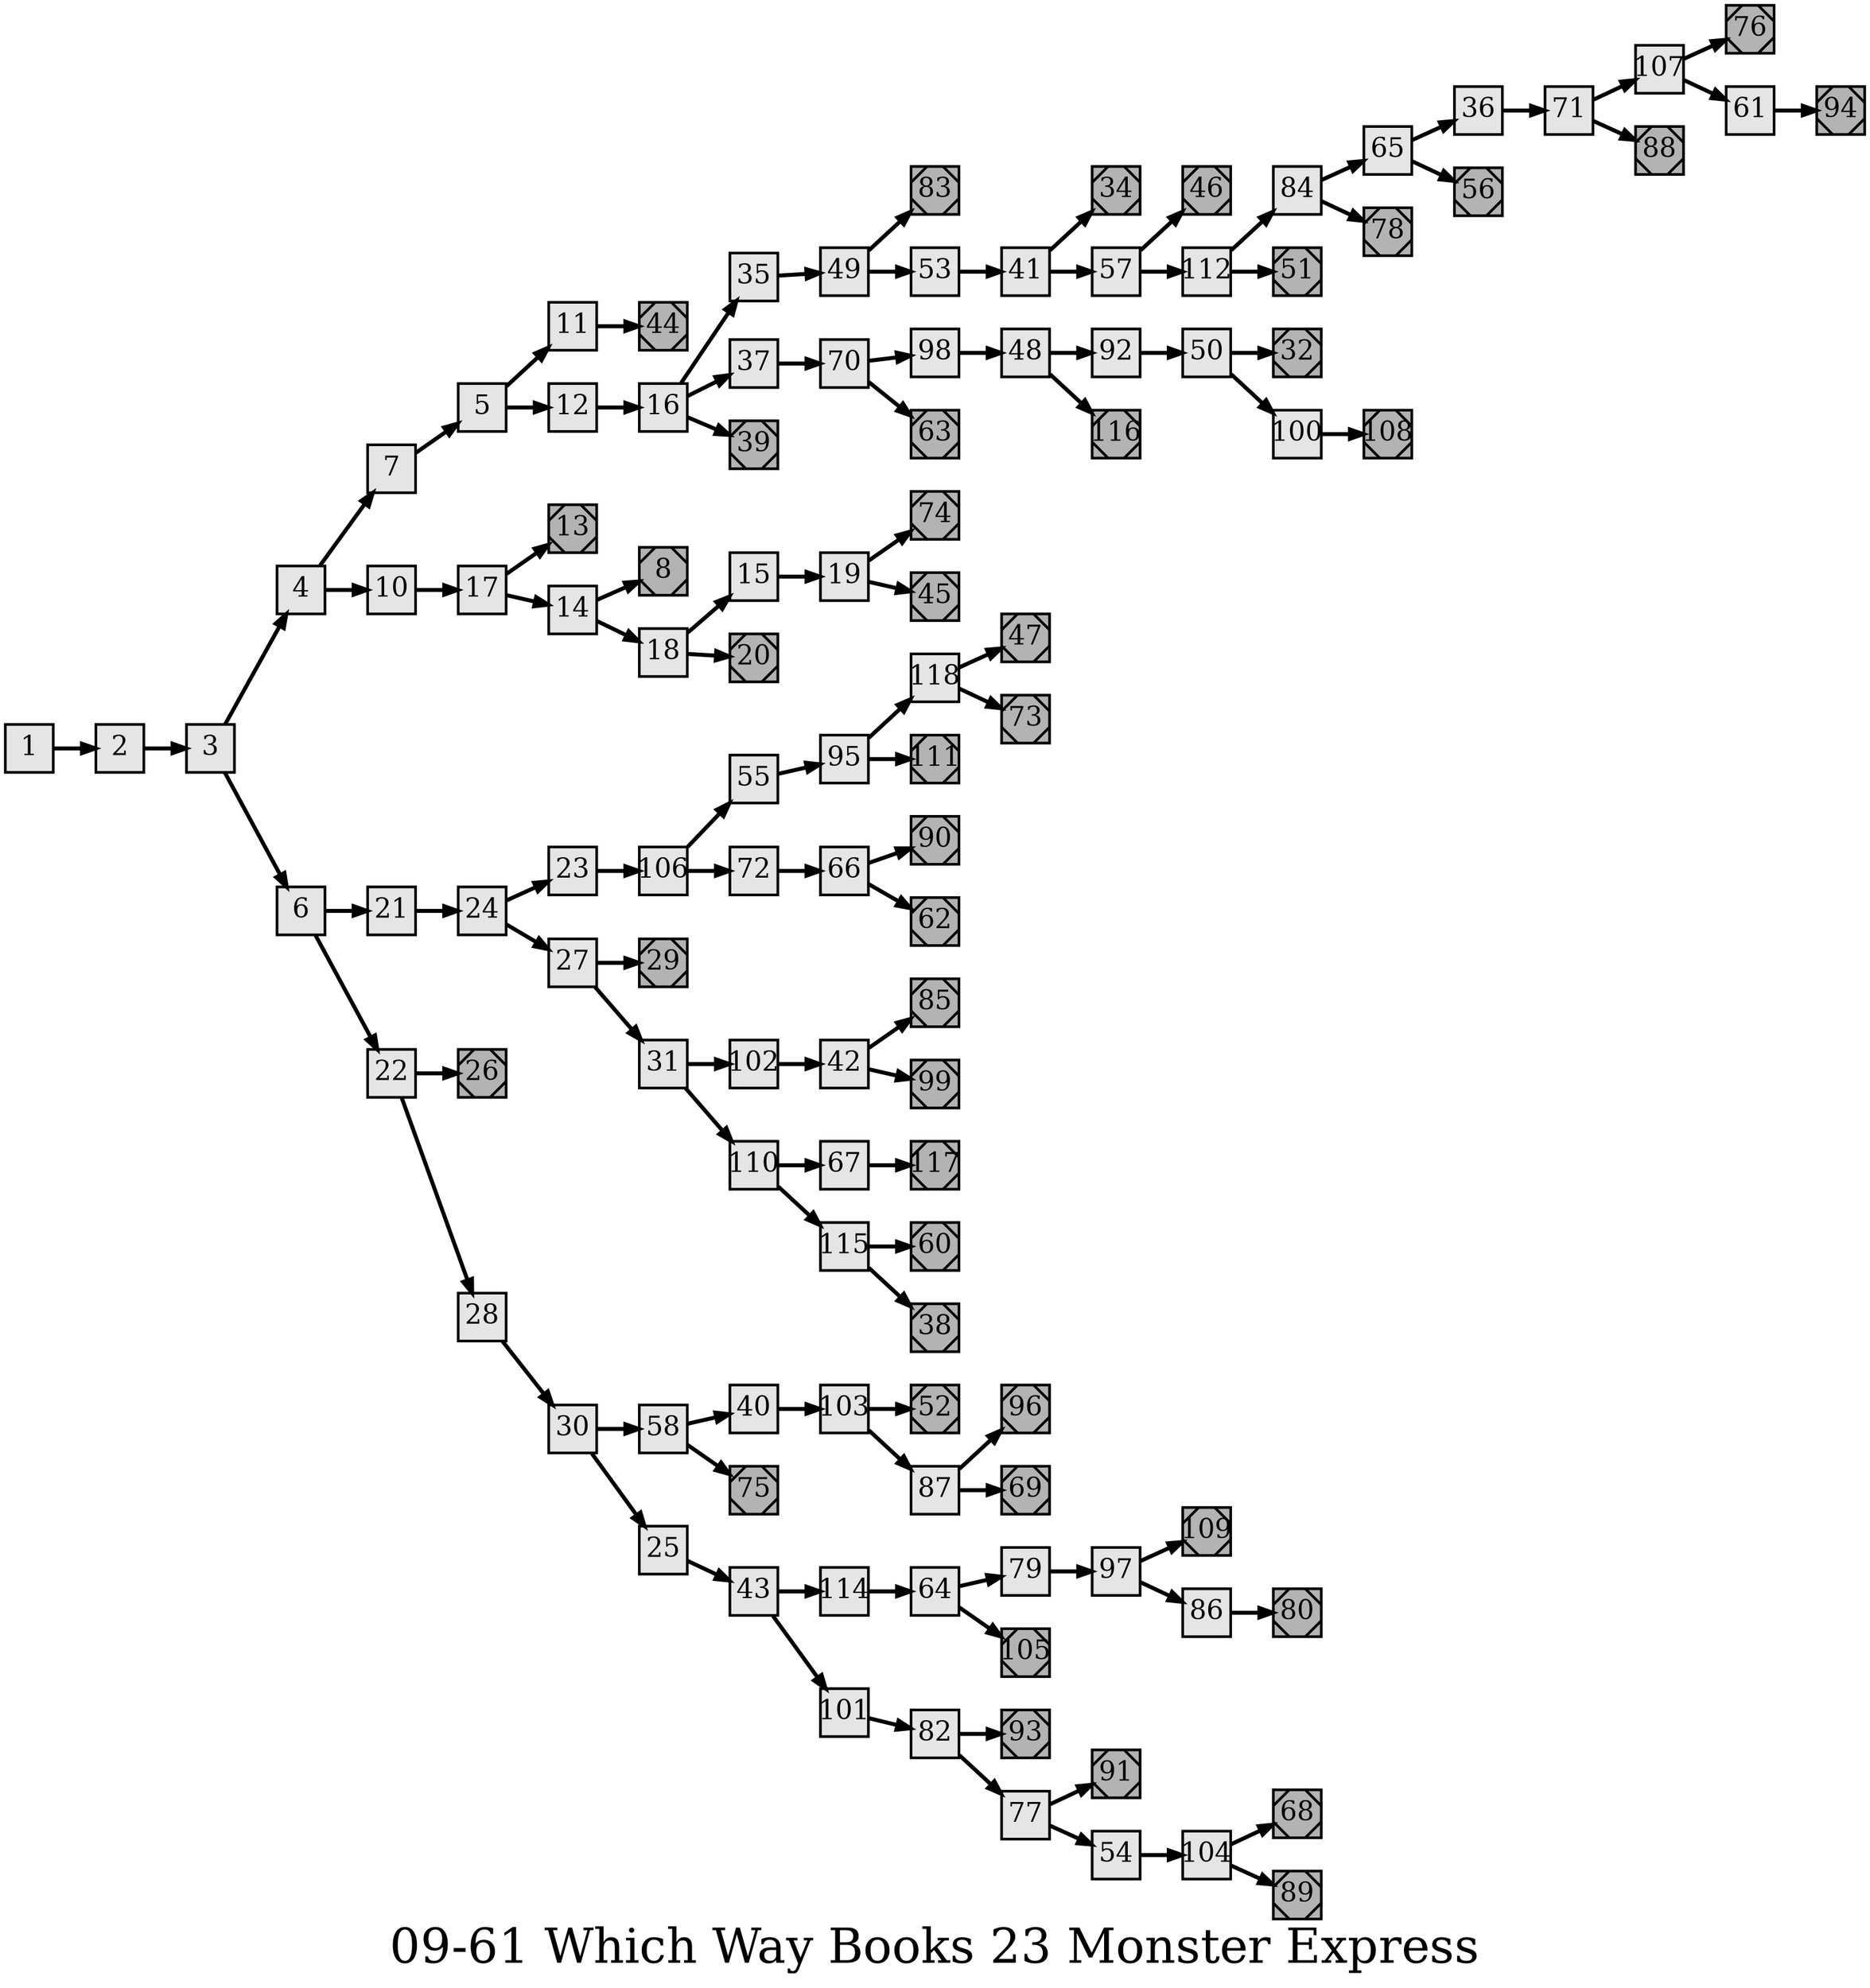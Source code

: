 digraph g{
  graph [ label="09-61 Which Way Books 23 Monster Express" rankdir=LR, ordering=out, fontsize=36, nodesep="0.35", ranksep="0.45"];
  node  [shape=rect, penwidth=2, fontsize=20, style=filled, fillcolor=grey90, margin="0,0", labelfloat=true, regular=true, fixedsize=true];
  edge  [labelfloat=true, penwidth=3, fontsize=12];
  // ---;
  // group  : Katz;
  // id     : 09-61;
  // gbid   : 3800;
  // series : Which Way Books;
  // title  : Monster Express;
  // author : Stephen Mooser;
  // credit:;
  // - name : Juliet Way-Henthorne;
  // role : encoder;
  // date : 2017-11-28;
  // - name : Jeremy Douglass;
  // role : editor;
  // date : 2018-04-12;
  // render:;
  // - name   : small;
  // styles : gvStyles-small.txt;
  // engine : dot;
  // comment: >;
  
  // ---;
  
  // From | To | Label;
  
  1 -> 2;
  2 -> 3;
  3 -> 4;
  3 -> 6;
  4 -> 7;
  4 -> 10;
  5 -> 11;
  5 -> 12;
  6 -> 21;
  6 -> 22;
  7 -> 5;
  8	[ xlabel="E", shape=Msquare, fontsize=20, fillcolor=grey70, xlabel="" ];
  10 -> 17;
  11 -> 44;
  12 -> 16;
  13	[ xlabel="E", shape=Msquare, fontsize=20, fillcolor=grey70, xlabel="" ];
  14 -> 8;
  14 -> 18;
  15 -> 19;
  16 -> 35;
  16 -> 37;
  16 -> 39;
  17 -> 13;
  17 -> 14;
  18 -> 15;
  18 -> 20;
  19 -> 74;
  19 -> 45;
  20	[ xlabel="E", shape=Msquare, fontsize=20, fillcolor=grey70, xlabel="" ];
  21 -> 24;
  22 -> 26;
  22 -> 28;
  23 -> 106;
  24 -> 23;
  24 -> 27;
  25 -> 43;
  26	[ xlabel="E", shape=Msquare, fontsize=20, fillcolor=grey70, xlabel="" ];
  27 -> 29;
  27 -> 31;
  28 -> 30;
  29	[ xlabel="E", shape=Msquare, fontsize=20, fillcolor=grey70, xlabel="" ];
  30 -> 58;
  30 -> 25;
  31 -> 102;
  31 -> 110;
  32	[ xlabel="E", shape=Msquare, fontsize=20, fillcolor=grey70, xlabel="" ];
  34	[ xlabel="E", shape=Msquare, fontsize=20, fillcolor=grey70, xlabel="" ];
  35 -> 49;
  36 -> 71;
  37 -> 70;
  38	[ xlabel="E", shape=Msquare, fontsize=20, fillcolor=grey70, xlabel="" ];
  39	[ xlabel="E", shape=Msquare, fontsize=20, fillcolor=grey70, xlabel="" ];
  40 -> 103;
  41 -> 34;
  41 -> 57;
  42 -> 85;
  42 -> 99;
  43 -> 114;
  43 -> 101;
  44	[ xlabel="E", shape=Msquare, fontsize=20, fillcolor=grey70, xlabel="" ];
  45	[ xlabel="E", shape=Msquare, fontsize=20, fillcolor=grey70, xlabel="" ];
  46	[ xlabel="E", shape=Msquare, fontsize=20, fillcolor=grey70, xlabel="" ];
  47	[ xlabel="E", shape=Msquare, fontsize=20, fillcolor=grey70, xlabel="" ];
  48 -> 92;
  48 -> 116;
  49 -> 83;
  49 -> 53;
  50 -> 32;
  50 -> 100;
  51	[ xlabel="E", shape=Msquare, fontsize=20, fillcolor=grey70, xlabel="" ];
  52	[ xlabel="E", shape=Msquare, fontsize=20, fillcolor=grey70, xlabel="" ];
  53 -> 41;
  54 -> 104;
  55 -> 95;
  56	[ xlabel="E", shape=Msquare, fontsize=20, fillcolor=grey70, xlabel="" ];
  57 -> 46;
  57 -> 112;
  58 -> 40;
  58 -> 75;
  60	[ xlabel="E", shape=Msquare, fontsize=20, fillcolor=grey70, xlabel="" ];
  61 -> 94;
  62	[ xlabel="E", shape=Msquare, fontsize=20, fillcolor=grey70, xlabel="" ];
  63	[ xlabel="E", shape=Msquare, fontsize=20, fillcolor=grey70, xlabel="" ];
  64 -> 79;
  64 -> 105;
  65 -> 36;
  65 -> 56;
  66 -> 90;
  66 -> 62;
  67 -> 117;
  68	[ xlabel="E", shape=Msquare, fontsize=20, fillcolor=grey70, xlabel="" ];
  69	[ xlabel="E", shape=Msquare, fontsize=20, fillcolor=grey70, xlabel="" ];
  70 -> 98;
  70 -> 63;
  71 -> 107;
  71 -> 88;
  72 -> 66;
  73	[ xlabel="E", shape=Msquare, fontsize=20, fillcolor=grey70, xlabel="" ];
  74	[ xlabel="E", shape=Msquare, fontsize=20, fillcolor=grey70, xlabel="" ];
  75	[ xlabel="E", shape=Msquare, fontsize=20, fillcolor=grey70, xlabel="" ];
  76	[ xlabel="E", shape=Msquare, fontsize=20, fillcolor=grey70, xlabel="" ];
  77 -> 91;
  77 -> 54;
  78	[ xlabel="E", shape=Msquare, fontsize=20, fillcolor=grey70, xlabel="" ];
  79 -> 97;
  80	[ xlabel="E", shape=Msquare, fontsize=20, fillcolor=grey70, xlabel="" ];
  82 -> 93;
  82 -> 77;
  83	[ xlabel="E", shape=Msquare, fontsize=20, fillcolor=grey70, xlabel="" ];
  84 -> 65;
  84 -> 78;
  85	[ xlabel="E", shape=Msquare, fontsize=20, fillcolor=grey70, xlabel="" ];
  86 -> 80;
  87 -> 96;
  87 -> 69;
  88	[ xlabel="E", shape=Msquare, fontsize=20, fillcolor=grey70, xlabel="" ];
  89	[ xlabel="E", shape=Msquare, fontsize=20, fillcolor=grey70, xlabel="" ];
  90	[ xlabel="E", shape=Msquare, fontsize=20, fillcolor=grey70, xlabel="" ];
  91	[ xlabel="E", shape=Msquare, fontsize=20, fillcolor=grey70, xlabel="" ];
  92 -> 50;
  93	[ xlabel="E", shape=Msquare, fontsize=20, fillcolor=grey70, xlabel="" ];
  94	[ xlabel="E", shape=Msquare, fontsize=20, fillcolor=grey70, xlabel="" ];
  95 -> 118;
  95 -> 111;
  96	[ xlabel="E", shape=Msquare, fontsize=20, fillcolor=grey70, xlabel="" ];
  97 -> 109;
  97 -> 86;
  98 -> 48;
  99	[ xlabel="E", shape=Msquare, fontsize=20, fillcolor=grey70, xlabel="" ];
  100 -> 108;
  101 -> 82;
  102 -> 42;
  103 -> 52;
  103 -> 87;
  104 -> 68;
  104 -> 89;
  105	[ xlabel="E", shape=Msquare, fontsize=20, fillcolor=grey70, xlabel="" ];
  106 -> 55;
  106 -> 72;
  107 -> 76;
  107 -> 61;
  108	[ xlabel="E", shape=Msquare, fontsize=20, fillcolor=grey70, xlabel="" ];
  109	[ xlabel="E", shape=Msquare, fontsize=20, fillcolor=grey70, xlabel="" ];
  110 -> 67;
  110 -> 115;
  111	[ xlabel="E", shape=Msquare, fontsize=20, fillcolor=grey70, xlabel="" ];
  112 -> 84;
  112 -> 51;
  114 -> 64;
  115 -> 60;
  115 -> 38;
  116	[ xlabel="E", shape=Msquare, fontsize=20, fillcolor=grey70, xlabel="" ];
  117	[ xlabel="E", shape=Msquare, fontsize=20, fillcolor=grey70, xlabel="" ];
  118 -> 47;
  118 -> 73;
}


